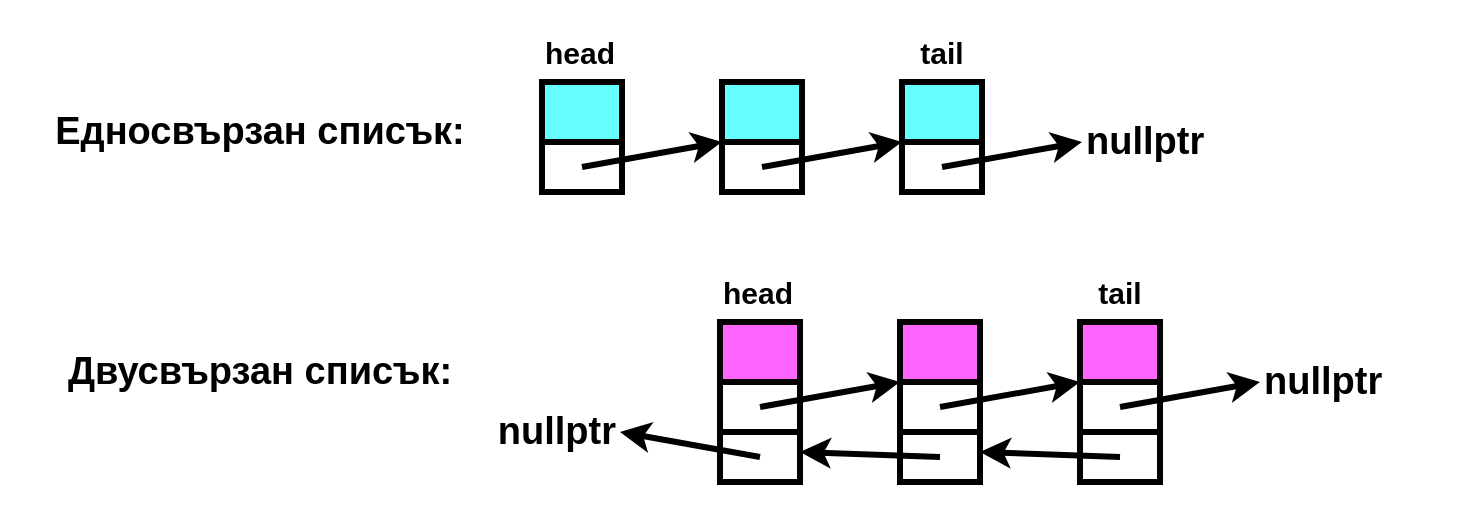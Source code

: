 <mxfile>
    <diagram id="dMihd0STaPMBDfGoMM0H" name="Page-1">
        <mxGraphModel dx="823" dy="713" grid="1" gridSize="10" guides="1" tooltips="1" connect="1" arrows="1" fold="1" page="1" pageScale="1" pageWidth="850" pageHeight="1100" background="#ffffff" math="0" shadow="0">
            <root>
                <mxCell id="0"/>
                <mxCell id="1" parent="0"/>
                <mxCell id="17" value="&lt;font color=&quot;#000000&quot; style=&quot;font-size: 19px;&quot;&gt;&lt;span style=&quot;font-size: 19px;&quot;&gt;Едносвързан списък:&lt;/span&gt;&lt;/font&gt;" style="text;html=1;strokeColor=none;fillColor=none;align=center;verticalAlign=middle;whiteSpace=wrap;rounded=0;fontStyle=1;fontSize=19;" vertex="1" parent="1">
                    <mxGeometry y="70" width="260" height="30" as="geometry"/>
                </mxCell>
                <mxCell id="18" value="" style="rounded=0;whiteSpace=wrap;html=1;fontSize=14;fontColor=#000000;fillColor=#FFFFFF;strokeWidth=3;strokeColor=#000000;" vertex="1" parent="1">
                    <mxGeometry x="271" y="60" width="40" height="55" as="geometry"/>
                </mxCell>
                <mxCell id="19" value="" style="rounded=0;whiteSpace=wrap;html=1;fontSize=14;fontColor=#000000;fillColor=#FFFFFF;strokeWidth=3;strokeColor=#000000;" vertex="1" parent="1">
                    <mxGeometry x="361" y="60" width="40" height="55" as="geometry"/>
                </mxCell>
                <mxCell id="20" value="" style="rounded=0;whiteSpace=wrap;html=1;fontSize=14;fontColor=#000000;fillColor=#FFFFFF;strokeWidth=3;strokeColor=#000000;" vertex="1" parent="1">
                    <mxGeometry x="451" y="60" width="40" height="55" as="geometry"/>
                </mxCell>
                <mxCell id="21" value="" style="rounded=0;whiteSpace=wrap;html=1;fontSize=14;fontColor=#000000;fillColor=#66FFFF;strokeWidth=3;strokeColor=#000000;" vertex="1" parent="1">
                    <mxGeometry x="271" y="60" width="40" height="30" as="geometry"/>
                </mxCell>
                <mxCell id="22" value="" style="rounded=0;whiteSpace=wrap;html=1;fontSize=14;fontColor=#000000;fillColor=#66FFFF;strokeWidth=3;strokeColor=#000000;" vertex="1" parent="1">
                    <mxGeometry x="361" y="60" width="40" height="30" as="geometry"/>
                </mxCell>
                <mxCell id="23" value="" style="rounded=0;whiteSpace=wrap;html=1;fontSize=14;fontColor=#000000;fillColor=#66FFFF;strokeWidth=3;strokeColor=#000000;" vertex="1" parent="1">
                    <mxGeometry x="451" y="60" width="40" height="30" as="geometry"/>
                </mxCell>
                <mxCell id="24" value="" style="endArrow=classic;html=1;fontSize=19;fontColor=#000000;strokeColor=#000000;strokeWidth=3;entryX=0;entryY=1;entryDx=0;entryDy=0;rounded=1;" edge="1" parent="1" target="22">
                    <mxGeometry width="50" height="50" relative="1" as="geometry">
                        <mxPoint x="291" y="102.5" as="sourcePoint"/>
                        <mxPoint x="351" y="82.5" as="targetPoint"/>
                    </mxGeometry>
                </mxCell>
                <mxCell id="25" value="" style="endArrow=classic;html=1;fontSize=19;fontColor=#000000;strokeColor=#000000;strokeWidth=3;entryX=0;entryY=1;entryDx=0;entryDy=0;" edge="1" parent="1">
                    <mxGeometry width="50" height="50" relative="1" as="geometry">
                        <mxPoint x="381" y="102.5" as="sourcePoint"/>
                        <mxPoint x="451" y="90" as="targetPoint"/>
                    </mxGeometry>
                </mxCell>
                <mxCell id="26" value="" style="endArrow=classic;html=1;fontSize=19;fontColor=#000000;strokeColor=#000000;strokeWidth=3;entryX=0;entryY=1;entryDx=0;entryDy=0;" edge="1" parent="1">
                    <mxGeometry width="50" height="50" relative="1" as="geometry">
                        <mxPoint x="471" y="102.5" as="sourcePoint"/>
                        <mxPoint x="541" y="90.0" as="targetPoint"/>
                    </mxGeometry>
                </mxCell>
                <mxCell id="27" value="&lt;font color=&quot;#000000&quot; style=&quot;font-size: 19px;&quot;&gt;&lt;span style=&quot;font-size: 19px;&quot;&gt;nullptr&lt;/span&gt;&lt;/font&gt;" style="text;html=1;strokeColor=none;fillColor=none;align=left;verticalAlign=middle;whiteSpace=wrap;rounded=0;fontStyle=1;fontSize=19;" vertex="1" parent="1">
                    <mxGeometry x="541" y="75" width="100" height="30" as="geometry"/>
                </mxCell>
                <mxCell id="28" value="&lt;font size=&quot;1&quot; style=&quot;&quot;&gt;&lt;b style=&quot;font-size: 15px;&quot;&gt;head&lt;/b&gt;&lt;/font&gt;" style="text;html=1;strokeColor=none;fillColor=none;align=center;verticalAlign=bottom;whiteSpace=wrap;rounded=0;fontSize=19;fontColor=#000000;" vertex="1" parent="1">
                    <mxGeometry x="260" y="19" width="60" height="40" as="geometry"/>
                </mxCell>
                <mxCell id="30" value="&lt;font size=&quot;1&quot; style=&quot;&quot;&gt;&lt;b style=&quot;font-size: 15px;&quot;&gt;tail&lt;/b&gt;&lt;/font&gt;" style="text;html=1;strokeColor=none;fillColor=none;align=center;verticalAlign=middle;whiteSpace=wrap;rounded=0;fontSize=19;fontColor=#000000;" vertex="1" parent="1">
                    <mxGeometry x="441" y="30" width="60" height="30" as="geometry"/>
                </mxCell>
                <mxCell id="32" value="&lt;font color=&quot;#000000&quot; style=&quot;font-size: 19px;&quot;&gt;&lt;span style=&quot;font-size: 19px;&quot;&gt;Двусвързан списък:&lt;/span&gt;&lt;/font&gt;" style="text;html=1;strokeColor=none;fillColor=none;align=center;verticalAlign=middle;whiteSpace=wrap;rounded=0;fontStyle=1;fontSize=19;" vertex="1" parent="1">
                    <mxGeometry y="190" width="260" height="30" as="geometry"/>
                </mxCell>
                <mxCell id="33" value="" style="rounded=0;whiteSpace=wrap;html=1;fontSize=14;fontColor=#000000;fillColor=#FFFFFF;strokeWidth=3;strokeColor=#000000;" vertex="1" parent="1">
                    <mxGeometry x="360" y="180" width="40" height="55" as="geometry"/>
                </mxCell>
                <mxCell id="34" value="" style="rounded=0;whiteSpace=wrap;html=1;fontSize=14;fontColor=#000000;fillColor=#FFFFFF;strokeWidth=3;strokeColor=#000000;" vertex="1" parent="1">
                    <mxGeometry x="450" y="180" width="40" height="55" as="geometry"/>
                </mxCell>
                <mxCell id="35" value="" style="rounded=0;whiteSpace=wrap;html=1;fontSize=14;fontColor=#000000;fillColor=#FFFFFF;strokeWidth=3;strokeColor=#000000;" vertex="1" parent="1">
                    <mxGeometry x="540" y="180" width="40" height="55" as="geometry"/>
                </mxCell>
                <mxCell id="36" value="" style="rounded=0;whiteSpace=wrap;html=1;fontSize=14;fontColor=#000000;fillColor=#FF66FF;strokeWidth=3;strokeColor=#000000;" vertex="1" parent="1">
                    <mxGeometry x="360" y="180" width="40" height="30" as="geometry"/>
                </mxCell>
                <mxCell id="37" value="" style="rounded=0;whiteSpace=wrap;html=1;fontSize=14;fontColor=#000000;fillColor=#FF66FF;strokeWidth=3;strokeColor=#000000;" vertex="1" parent="1">
                    <mxGeometry x="450" y="180" width="40" height="30" as="geometry"/>
                </mxCell>
                <mxCell id="38" value="" style="rounded=0;whiteSpace=wrap;html=1;fontSize=14;fontColor=#000000;fillColor=#FF66FF;strokeWidth=3;strokeColor=#000000;" vertex="1" parent="1">
                    <mxGeometry x="540" y="180" width="40" height="30" as="geometry"/>
                </mxCell>
                <mxCell id="39" value="" style="endArrow=classic;html=1;fontSize=19;fontColor=#000000;strokeColor=#000000;strokeWidth=3;entryX=0;entryY=1;entryDx=0;entryDy=0;rounded=1;" edge="1" parent="1" target="37">
                    <mxGeometry width="50" height="50" relative="1" as="geometry">
                        <mxPoint x="380" y="222.5" as="sourcePoint"/>
                        <mxPoint x="440" y="202.5" as="targetPoint"/>
                    </mxGeometry>
                </mxCell>
                <mxCell id="40" value="" style="endArrow=classic;html=1;fontSize=19;fontColor=#000000;strokeColor=#000000;strokeWidth=3;entryX=0;entryY=1;entryDx=0;entryDy=0;" edge="1" parent="1">
                    <mxGeometry width="50" height="50" relative="1" as="geometry">
                        <mxPoint x="470" y="222.5" as="sourcePoint"/>
                        <mxPoint x="540" y="210.0" as="targetPoint"/>
                    </mxGeometry>
                </mxCell>
                <mxCell id="41" value="" style="endArrow=classic;html=1;fontSize=19;fontColor=#000000;strokeColor=#000000;strokeWidth=3;entryX=0;entryY=1;entryDx=0;entryDy=0;" edge="1" parent="1">
                    <mxGeometry width="50" height="50" relative="1" as="geometry">
                        <mxPoint x="560" y="222.5" as="sourcePoint"/>
                        <mxPoint x="630" y="210.0" as="targetPoint"/>
                    </mxGeometry>
                </mxCell>
                <mxCell id="42" value="&lt;font color=&quot;#000000&quot; style=&quot;font-size: 19px;&quot;&gt;&lt;span style=&quot;font-size: 19px;&quot;&gt;nullptr&lt;/span&gt;&lt;/font&gt;" style="text;html=1;strokeColor=none;fillColor=none;align=left;verticalAlign=middle;whiteSpace=wrap;rounded=0;fontStyle=1;fontSize=19;" vertex="1" parent="1">
                    <mxGeometry x="630" y="195" width="100" height="30" as="geometry"/>
                </mxCell>
                <mxCell id="43" value="&lt;font size=&quot;1&quot; style=&quot;&quot;&gt;&lt;b style=&quot;font-size: 15px;&quot;&gt;head&lt;/b&gt;&lt;/font&gt;" style="text;html=1;strokeColor=none;fillColor=none;align=center;verticalAlign=middle;whiteSpace=wrap;rounded=0;fontSize=19;fontColor=#000000;" vertex="1" parent="1">
                    <mxGeometry x="349" y="150" width="60" height="30" as="geometry"/>
                </mxCell>
                <mxCell id="44" value="&lt;font size=&quot;1&quot; style=&quot;&quot;&gt;&lt;b style=&quot;font-size: 15px;&quot;&gt;tail&lt;/b&gt;&lt;/font&gt;" style="text;html=1;strokeColor=none;fillColor=none;align=center;verticalAlign=middle;whiteSpace=wrap;rounded=0;fontSize=19;fontColor=#000000;" vertex="1" parent="1">
                    <mxGeometry x="530" y="150" width="60" height="30" as="geometry"/>
                </mxCell>
                <mxCell id="45" value="" style="rounded=0;whiteSpace=wrap;html=1;fontSize=14;fontColor=#000000;fillColor=#FFFFFF;strokeWidth=3;strokeColor=#000000;" vertex="1" parent="1">
                    <mxGeometry x="360" y="235" width="40" height="25" as="geometry"/>
                </mxCell>
                <mxCell id="46" value="" style="rounded=0;whiteSpace=wrap;html=1;fontSize=14;fontColor=#000000;fillColor=#FFFFFF;strokeWidth=3;strokeColor=#000000;" vertex="1" parent="1">
                    <mxGeometry x="450" y="235" width="40" height="25" as="geometry"/>
                </mxCell>
                <mxCell id="47" value="" style="rounded=0;whiteSpace=wrap;html=1;fontSize=14;fontColor=#000000;fillColor=#FFFFFF;strokeWidth=3;strokeColor=#000000;" vertex="1" parent="1">
                    <mxGeometry x="540" y="235" width="40" height="25" as="geometry"/>
                </mxCell>
                <mxCell id="54" value="&lt;font color=&quot;#000000&quot; style=&quot;font-size: 19px;&quot;&gt;&lt;span style=&quot;font-size: 19px;&quot;&gt;nullptr&lt;/span&gt;&lt;/font&gt;" style="text;html=1;strokeColor=none;fillColor=none;align=right;verticalAlign=top;whiteSpace=wrap;rounded=0;fontStyle=1;fontSize=19;" vertex="1" parent="1">
                    <mxGeometry x="230" y="217" width="80" height="63" as="geometry"/>
                </mxCell>
                <mxCell id="57" value="" style="endArrow=classic;html=1;fontSize=19;fontColor=#000000;strokeColor=#000000;strokeWidth=3;entryX=0;entryY=1;entryDx=0;entryDy=0;" edge="1" parent="1">
                    <mxGeometry width="50" height="50" relative="1" as="geometry">
                        <mxPoint x="560" y="247.5" as="sourcePoint"/>
                        <mxPoint x="490" y="245" as="targetPoint"/>
                    </mxGeometry>
                </mxCell>
                <mxCell id="58" value="" style="endArrow=classic;html=1;fontSize=19;fontColor=#000000;strokeColor=#000000;strokeWidth=3;entryX=0;entryY=1;entryDx=0;entryDy=0;" edge="1" parent="1">
                    <mxGeometry width="50" height="50" relative="1" as="geometry">
                        <mxPoint x="470" y="247.5" as="sourcePoint"/>
                        <mxPoint x="400" y="245" as="targetPoint"/>
                    </mxGeometry>
                </mxCell>
                <mxCell id="59" value="" style="endArrow=classic;html=1;fontSize=19;fontColor=#000000;strokeColor=#000000;strokeWidth=3;entryX=0;entryY=1;entryDx=0;entryDy=0;" edge="1" parent="1">
                    <mxGeometry width="50" height="50" relative="1" as="geometry">
                        <mxPoint x="380" y="247.5" as="sourcePoint"/>
                        <mxPoint x="310" y="235.0" as="targetPoint"/>
                    </mxGeometry>
                </mxCell>
            </root>
        </mxGraphModel>
    </diagram>
</mxfile>